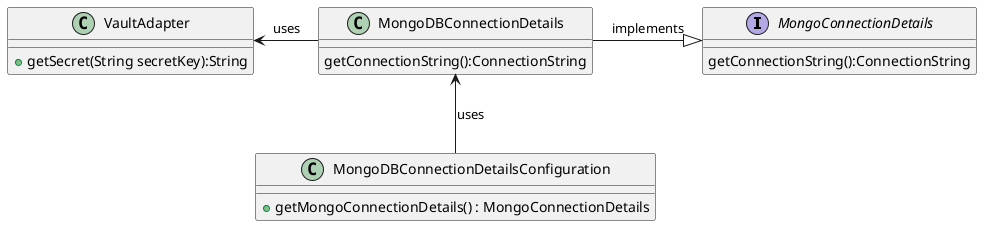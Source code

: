 @startuml
'https://plantuml.com/class-diagram

interface MongoConnectionDetails {
    getConnectionString():ConnectionString
}
class MongoDBConnectionDetails {
    getConnectionString():ConnectionString
}
class VaultAdapter {
   +getSecret(String secretKey):String
}
class MongoDBConnectionDetailsConfiguration {
    +getMongoConnectionDetails() : MongoConnectionDetails
}
MongoDBConnectionDetails -left-> VaultAdapter:uses
MongoDBConnectionDetails -right-|> MongoConnectionDetails : implements
MongoDBConnectionDetailsConfiguration -up-> MongoDBConnectionDetails:uses
@enduml